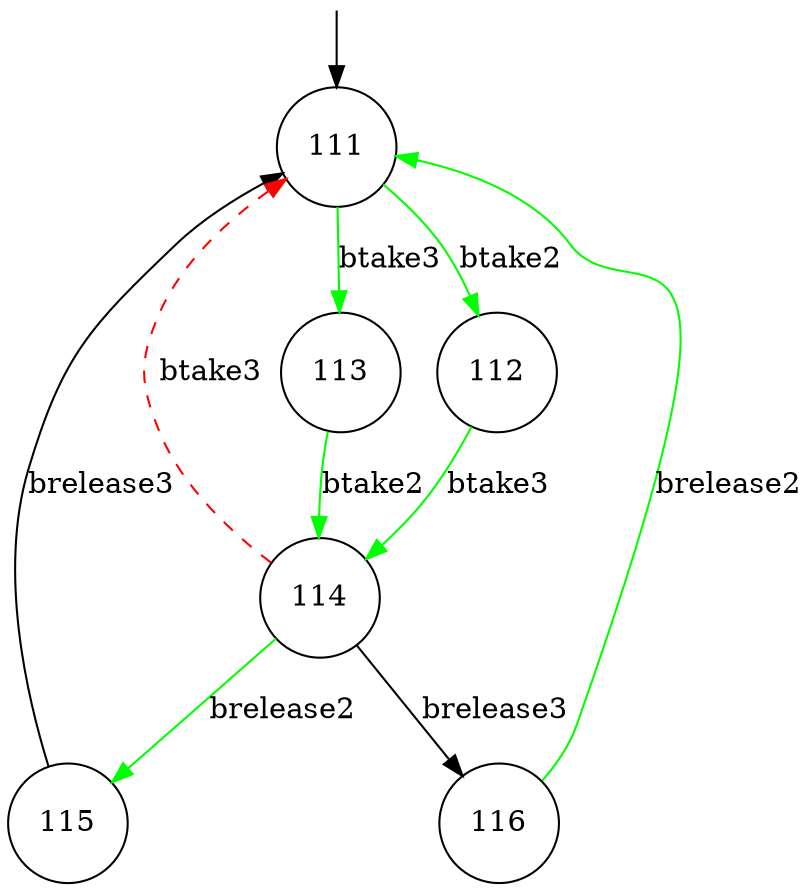 digraph g {

	s0 [shape="circle" label="111"];
	s1 [shape="circle" label="115"];
	s2 [shape="circle" label="114"];
	s3 [shape="circle" label="116"];
	s4 [shape="circle" label="113"];
	s5 [shape="circle" label="112"];

	s2 -> s0 [modality="MAY", style="dashed", color="red" contract="RED", label="btake3"];
	s2 -> s3 [modality="MUST", style="strict",  contract="NONE", label="brelease3"];
	s3 -> s0 [modality="MUST", style="strict", color="green" contract="GREEN", label="brelease2"];
	s5 -> s2 [modality="MUST", style="strict", color="green" contract="GREEN", label="btake3"];
	s0 -> s4 [modality="MUST", style="strict", color="green" contract="GREEN", label="btake3"];
	s0 -> s5 [modality="MUST", style="strict", color="green" contract="GREEN", label="btake2"];
	s4 -> s2 [modality="MUST", style="strict", color="green" contract="GREEN", label="btake2"];
	s2 -> s1 [modality="MUST", style="strict", color="green" contract="GREEN", label="brelease2"];
	s1 -> s0 [modality="MUST", style="strict",  contract="NONE", label="brelease3"];

__start0 [label="" shape="none" width="0" height="0"];
__start0 -> s0;
}

